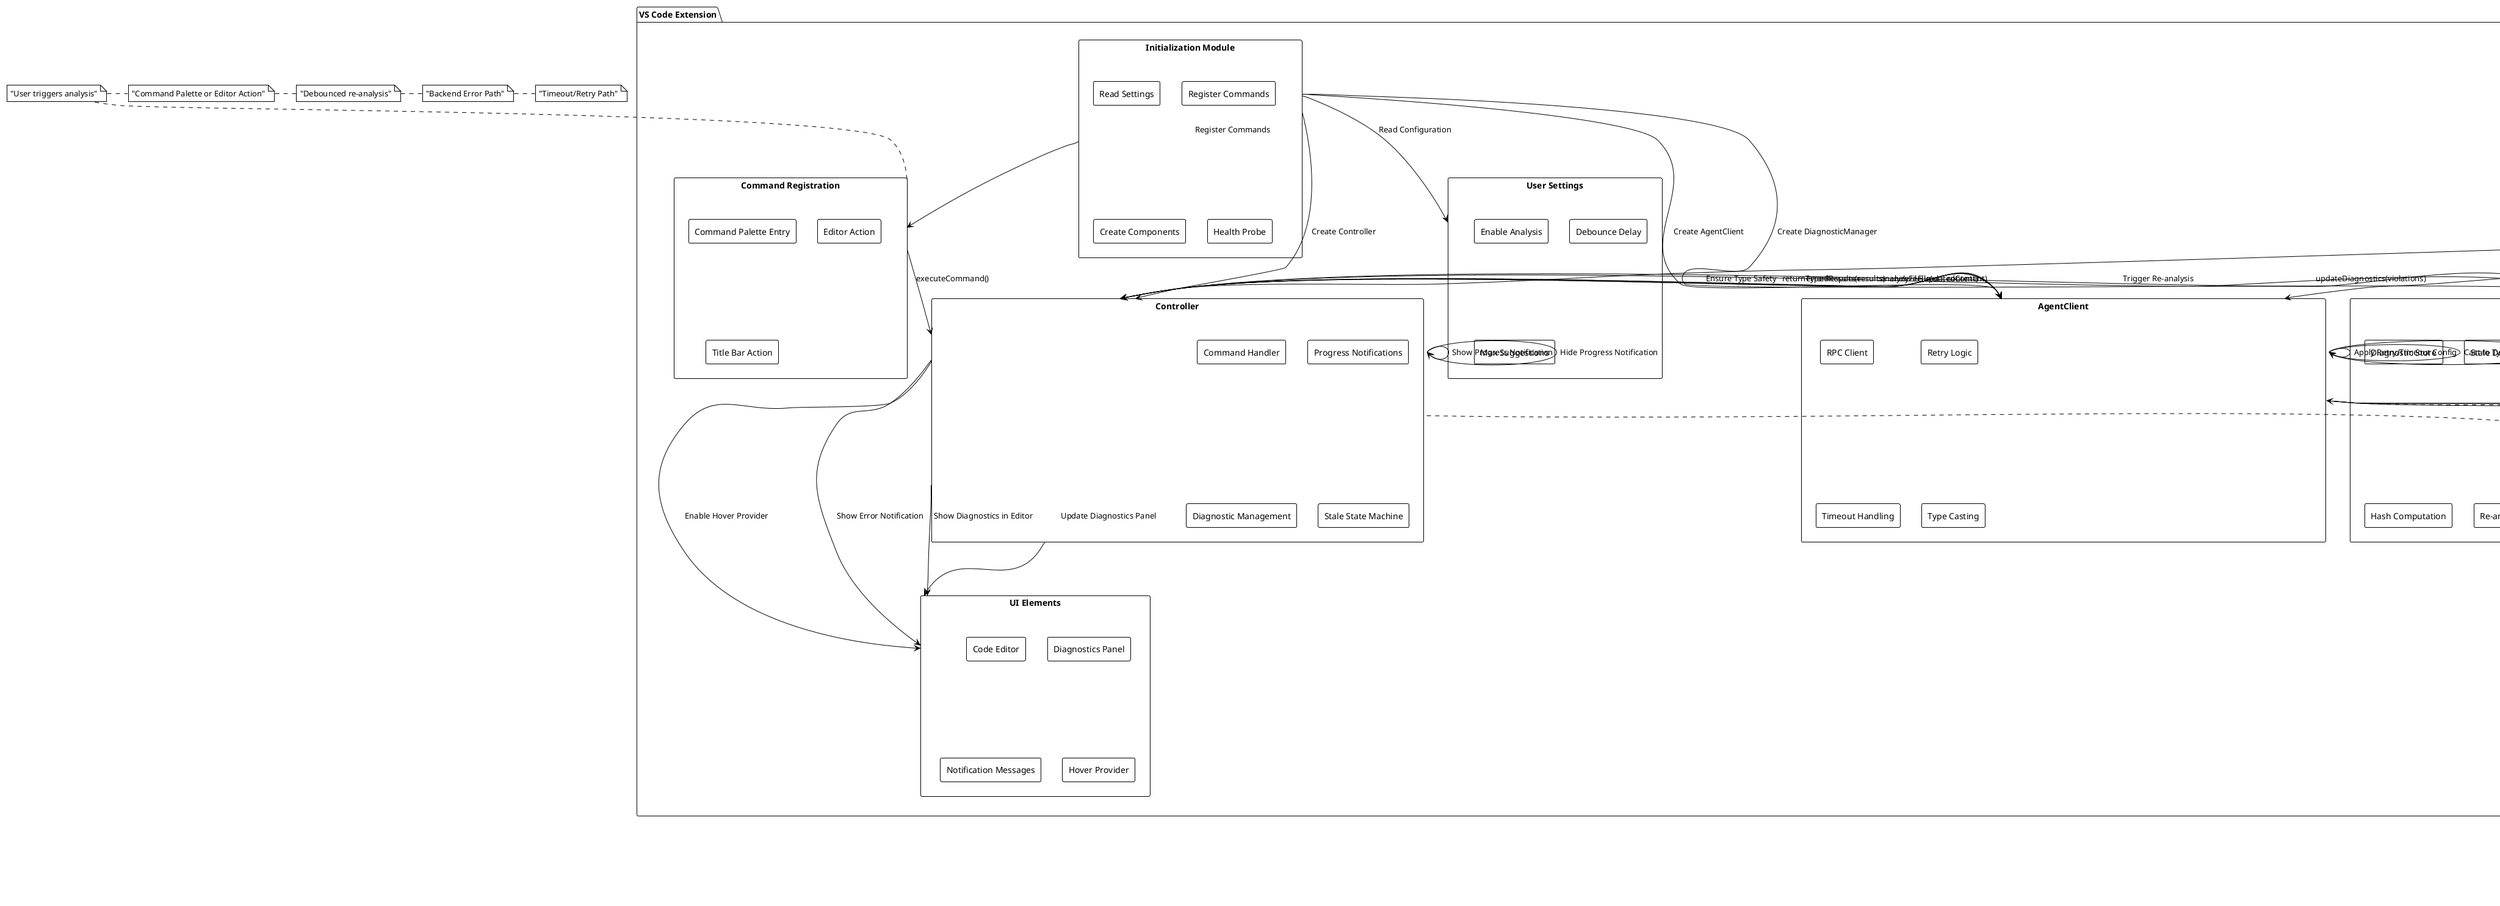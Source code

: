 @startuml frontend_complete_flow
!theme plain
skinparam backgroundColor white
skinparam componentStyle rectangle

package "VS Code Extension" {
    component "Initialization Module" as Init {
        [Read Settings]
        [Register Commands]
        [Create Components]
        [Health Probe]
    }
    
    component "User Settings" as Settings {
        [Enable Analysis]
        [Debounce Delay]
        [Max Suggestions]
    }
    
    component "Command Registration" as CmdReg {
        [Command Palette Entry]
        [Editor Action]
        [Title Bar Action]
    }
    
    component "Controller" as Controller {
        [Command Handler]
        [Progress Notifications]
        [Diagnostic Management]
        [Stale State Machine]
    }
    
    component "AgentClient" as AgentClient {
        [RPC Client]
        [Retry Logic]
        [Timeout Handling]
        [Type Casting]
    }
    
    component "DiagnosticManager" as DiagMgr {
        [Diagnostic Store]
        [Stale Detection]
        [Hash Computation]
        [Re-anchoring]
    }
    
    component "UI Elements" as UI {
        [Code Editor]
        [Diagnostics Panel]
        [Notification Messages]
        [Hover Provider]
    }
}

package "External Services" {
    component "IDE Service" as IDEService {
        [Authorization]
        [Rate Limiting]
        [Request Forwarding]
    }
    
    component "YT Agent Framework" as YTService {
        [Agent Routing]
        [Framework Policies]
    }
    
    component "LLM Best Practices Agent" as Agent {
        [File Analysis]
        [Violation Detection]
        [Fix Generation]
    }
}

package "Type System" {
    component "Response Interfaces" as Types {
        [AnalysisResponse]
        [ViolationResult]
        [FixSuggestion]
        [ErrorResponse]
    }
}

' Initialization Flow
Init --> Settings : "Read Configuration"
Init --> CmdReg : "Register Commands"
Init --> Controller : "Create Controller"
Init --> AgentClient : "Create AgentClient"
Init --> DiagMgr : "Create DiagnosticManager"

' User Interaction Flows
note top of CmdReg : "User triggers analysis"

CmdReg --> Controller : "executeCommand()"
note right : "Command Palette or Editor Action"

Controller --> Controller : "Show Progress Notification"
Controller --> AgentClient : "analyzeFile(uri, content)"

AgentClient --> AgentClient : "Apply Retry/Timeout Config"
AgentClient --> IDEService : "sendAnalysisRequest(payload)"

IDEService --> IDEService : "Attach Auth Context"
IDEService --> YTService : "forwardRequest(authContext, payload)"

YTService --> Agent : "processRequest(fileContent)"

Agent --> Agent : "Run Analysis Tools"
Agent --> YTService : "returnAnalysisResults(violations, fixes)"

YTService --> IDEService : "returnResults(results)"
IDEService --> AgentClient : "returnResponse(response)"

AgentClient --> AgentClient : "Cast to Typed Interfaces"
AgentClient --> Controller : "returnTypedResults(results)"

Controller --> Controller : "Hide Progress Notification"
Controller --> DiagMgr : "updateDiagnostics(violations)"
Controller --> UI : "Show Diagnostics in Editor"
Controller --> UI : "Update Diagnostics Panel"
Controller --> UI : "Enable Hover Provider"

' Stale Diagnostics Management
DiagMgr --> DiagMgr : "Detect File Changes"
DiagMgr --> DiagMgr : "Compute Context Hash"
DiagMgr --> DiagMgr : "Mark as [Outdated]"
DiagMgr --> DiagMgr : "Apply Regex Re-anchoring"

DiagMgr --> Controller : "Trigger Re-analysis"
Controller --> AgentClient : "analyzeFile(updatedContent)"
note right : "Debounced re-analysis"

' Error Handling Flows
AgentClient --> Controller : "errorResponse"
note right : "Backend Error Path"
Controller --> UI : "Show Error Notification"

AgentClient --> AgentClient : "Exponential Backoff"
note right : "Timeout/Retry Path"
AgentClient --> IDEService : "retryRequest()"

' Type System Integration
Types --> AgentClient : "Validate Response Structure"
Types --> Controller : "Ensure Type Safety"
Types --> DiagMgr : "Format Diagnostic Data"

note bottom of Controller
  Controller Responsibilities:
  - Orchestrate UI state
  - Manage progress notifications
  - Handle command execution
  - Route results to UI components
  - Manage stale diagnostics lifecycle
end note

note bottom of AgentClient
  AgentClient Features:
  - RPC communication
  - Retry with exponential backoff
  - Timeout handling
  - Response type casting
  - Error mapping
end note

note bottom of DiagMgr
  Stale Diagnostics Method:
  - Hash-based change detection
  - Regex re-anchoring
  - Debounced re-analysis
  - Two-tiered stale handling
end note

@enduml
